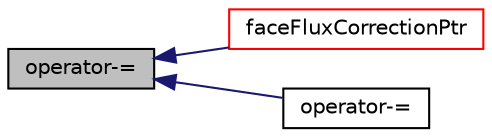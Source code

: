 digraph "operator-="
{
  bgcolor="transparent";
  edge [fontname="Helvetica",fontsize="10",labelfontname="Helvetica",labelfontsize="10"];
  node [fontname="Helvetica",fontsize="10",shape=record];
  rankdir="LR";
  Node6563 [label="operator-=",height=0.2,width=0.4,color="black", fillcolor="grey75", style="filled", fontcolor="black"];
  Node6563 -> Node6564 [dir="back",color="midnightblue",fontsize="10",style="solid",fontname="Helvetica"];
  Node6564 [label="faceFluxCorrectionPtr",height=0.2,width=0.4,color="red",URL="$a23173.html#abca4d525cb7a95854e0bbc373847fef2",tooltip="Return pointer to face-flux non-orthogonal correction field. "];
  Node6563 -> Node6569 [dir="back",color="midnightblue",fontsize="10",style="solid",fontname="Helvetica"];
  Node6569 [label="operator-=",height=0.2,width=0.4,color="black",URL="$a23173.html#a3fe904e2aecc58771033a9051e0e632d"];
}
